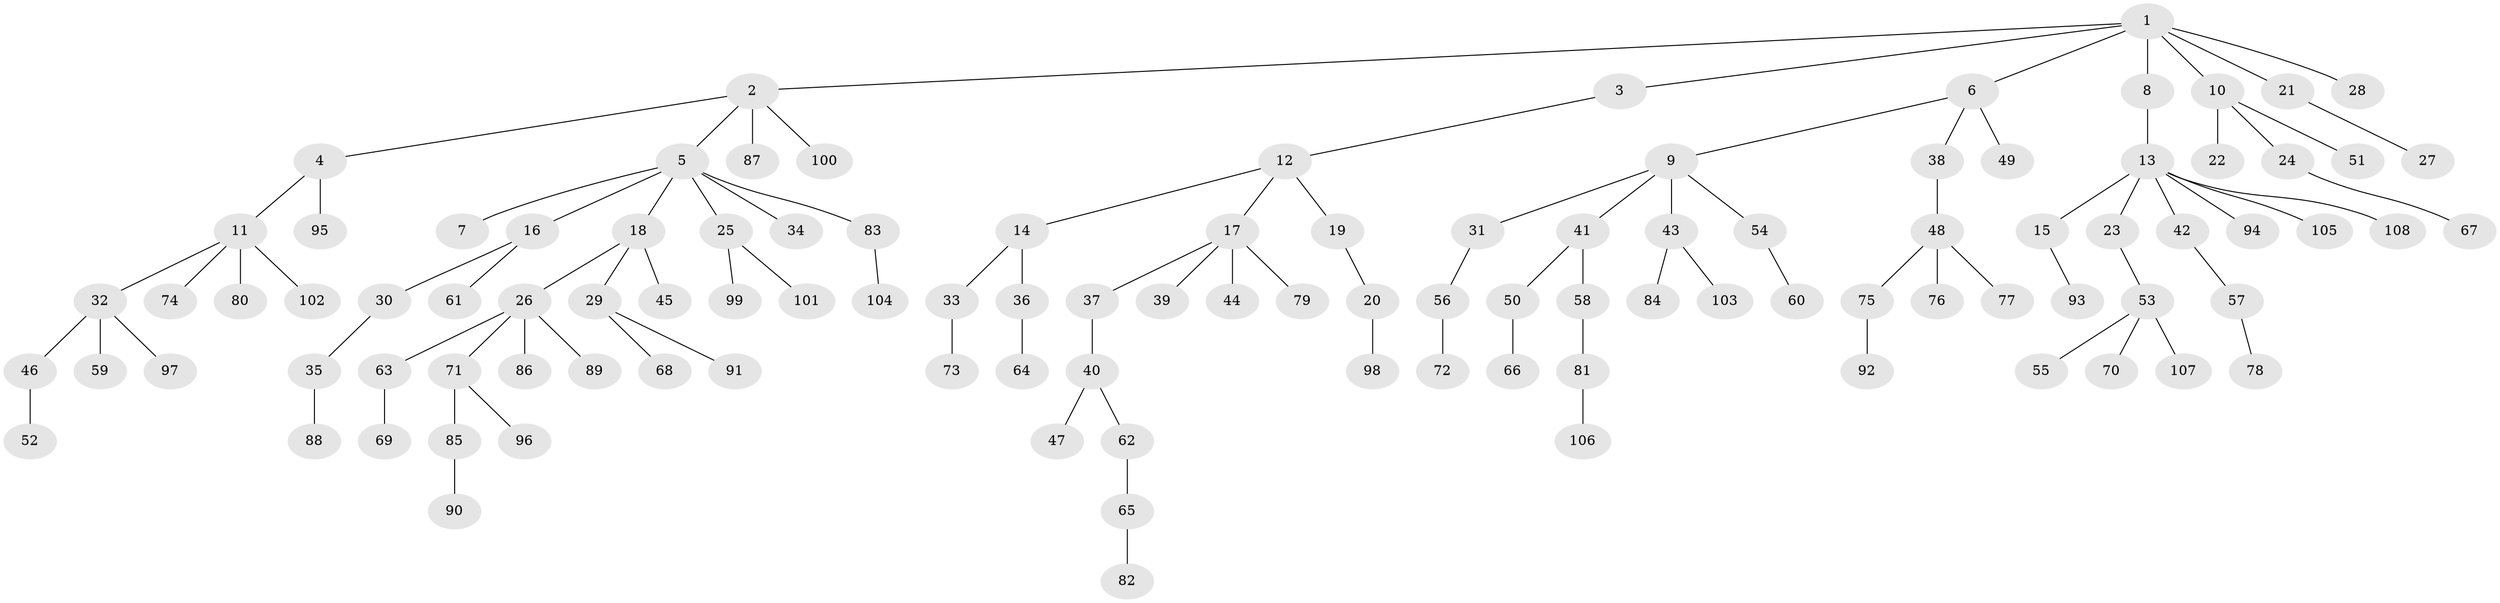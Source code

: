 // coarse degree distribution, {10: 0.018518518518518517, 2: 0.16666666666666666, 3: 0.07407407407407407, 9: 0.018518518518518517, 6: 0.037037037037037035, 1: 0.6481481481481481, 5: 0.037037037037037035}
// Generated by graph-tools (version 1.1) at 2025/19/03/04/25 18:19:07]
// undirected, 108 vertices, 107 edges
graph export_dot {
graph [start="1"]
  node [color=gray90,style=filled];
  1;
  2;
  3;
  4;
  5;
  6;
  7;
  8;
  9;
  10;
  11;
  12;
  13;
  14;
  15;
  16;
  17;
  18;
  19;
  20;
  21;
  22;
  23;
  24;
  25;
  26;
  27;
  28;
  29;
  30;
  31;
  32;
  33;
  34;
  35;
  36;
  37;
  38;
  39;
  40;
  41;
  42;
  43;
  44;
  45;
  46;
  47;
  48;
  49;
  50;
  51;
  52;
  53;
  54;
  55;
  56;
  57;
  58;
  59;
  60;
  61;
  62;
  63;
  64;
  65;
  66;
  67;
  68;
  69;
  70;
  71;
  72;
  73;
  74;
  75;
  76;
  77;
  78;
  79;
  80;
  81;
  82;
  83;
  84;
  85;
  86;
  87;
  88;
  89;
  90;
  91;
  92;
  93;
  94;
  95;
  96;
  97;
  98;
  99;
  100;
  101;
  102;
  103;
  104;
  105;
  106;
  107;
  108;
  1 -- 2;
  1 -- 3;
  1 -- 6;
  1 -- 8;
  1 -- 10;
  1 -- 21;
  1 -- 28;
  2 -- 4;
  2 -- 5;
  2 -- 87;
  2 -- 100;
  3 -- 12;
  4 -- 11;
  4 -- 95;
  5 -- 7;
  5 -- 16;
  5 -- 18;
  5 -- 25;
  5 -- 34;
  5 -- 83;
  6 -- 9;
  6 -- 38;
  6 -- 49;
  8 -- 13;
  9 -- 31;
  9 -- 41;
  9 -- 43;
  9 -- 54;
  10 -- 22;
  10 -- 24;
  10 -- 51;
  11 -- 32;
  11 -- 74;
  11 -- 80;
  11 -- 102;
  12 -- 14;
  12 -- 17;
  12 -- 19;
  13 -- 15;
  13 -- 23;
  13 -- 42;
  13 -- 94;
  13 -- 105;
  13 -- 108;
  14 -- 33;
  14 -- 36;
  15 -- 93;
  16 -- 30;
  16 -- 61;
  17 -- 37;
  17 -- 39;
  17 -- 44;
  17 -- 79;
  18 -- 26;
  18 -- 29;
  18 -- 45;
  19 -- 20;
  20 -- 98;
  21 -- 27;
  23 -- 53;
  24 -- 67;
  25 -- 99;
  25 -- 101;
  26 -- 63;
  26 -- 71;
  26 -- 86;
  26 -- 89;
  29 -- 68;
  29 -- 91;
  30 -- 35;
  31 -- 56;
  32 -- 46;
  32 -- 59;
  32 -- 97;
  33 -- 73;
  35 -- 88;
  36 -- 64;
  37 -- 40;
  38 -- 48;
  40 -- 47;
  40 -- 62;
  41 -- 50;
  41 -- 58;
  42 -- 57;
  43 -- 84;
  43 -- 103;
  46 -- 52;
  48 -- 75;
  48 -- 76;
  48 -- 77;
  50 -- 66;
  53 -- 55;
  53 -- 70;
  53 -- 107;
  54 -- 60;
  56 -- 72;
  57 -- 78;
  58 -- 81;
  62 -- 65;
  63 -- 69;
  65 -- 82;
  71 -- 85;
  71 -- 96;
  75 -- 92;
  81 -- 106;
  83 -- 104;
  85 -- 90;
}

